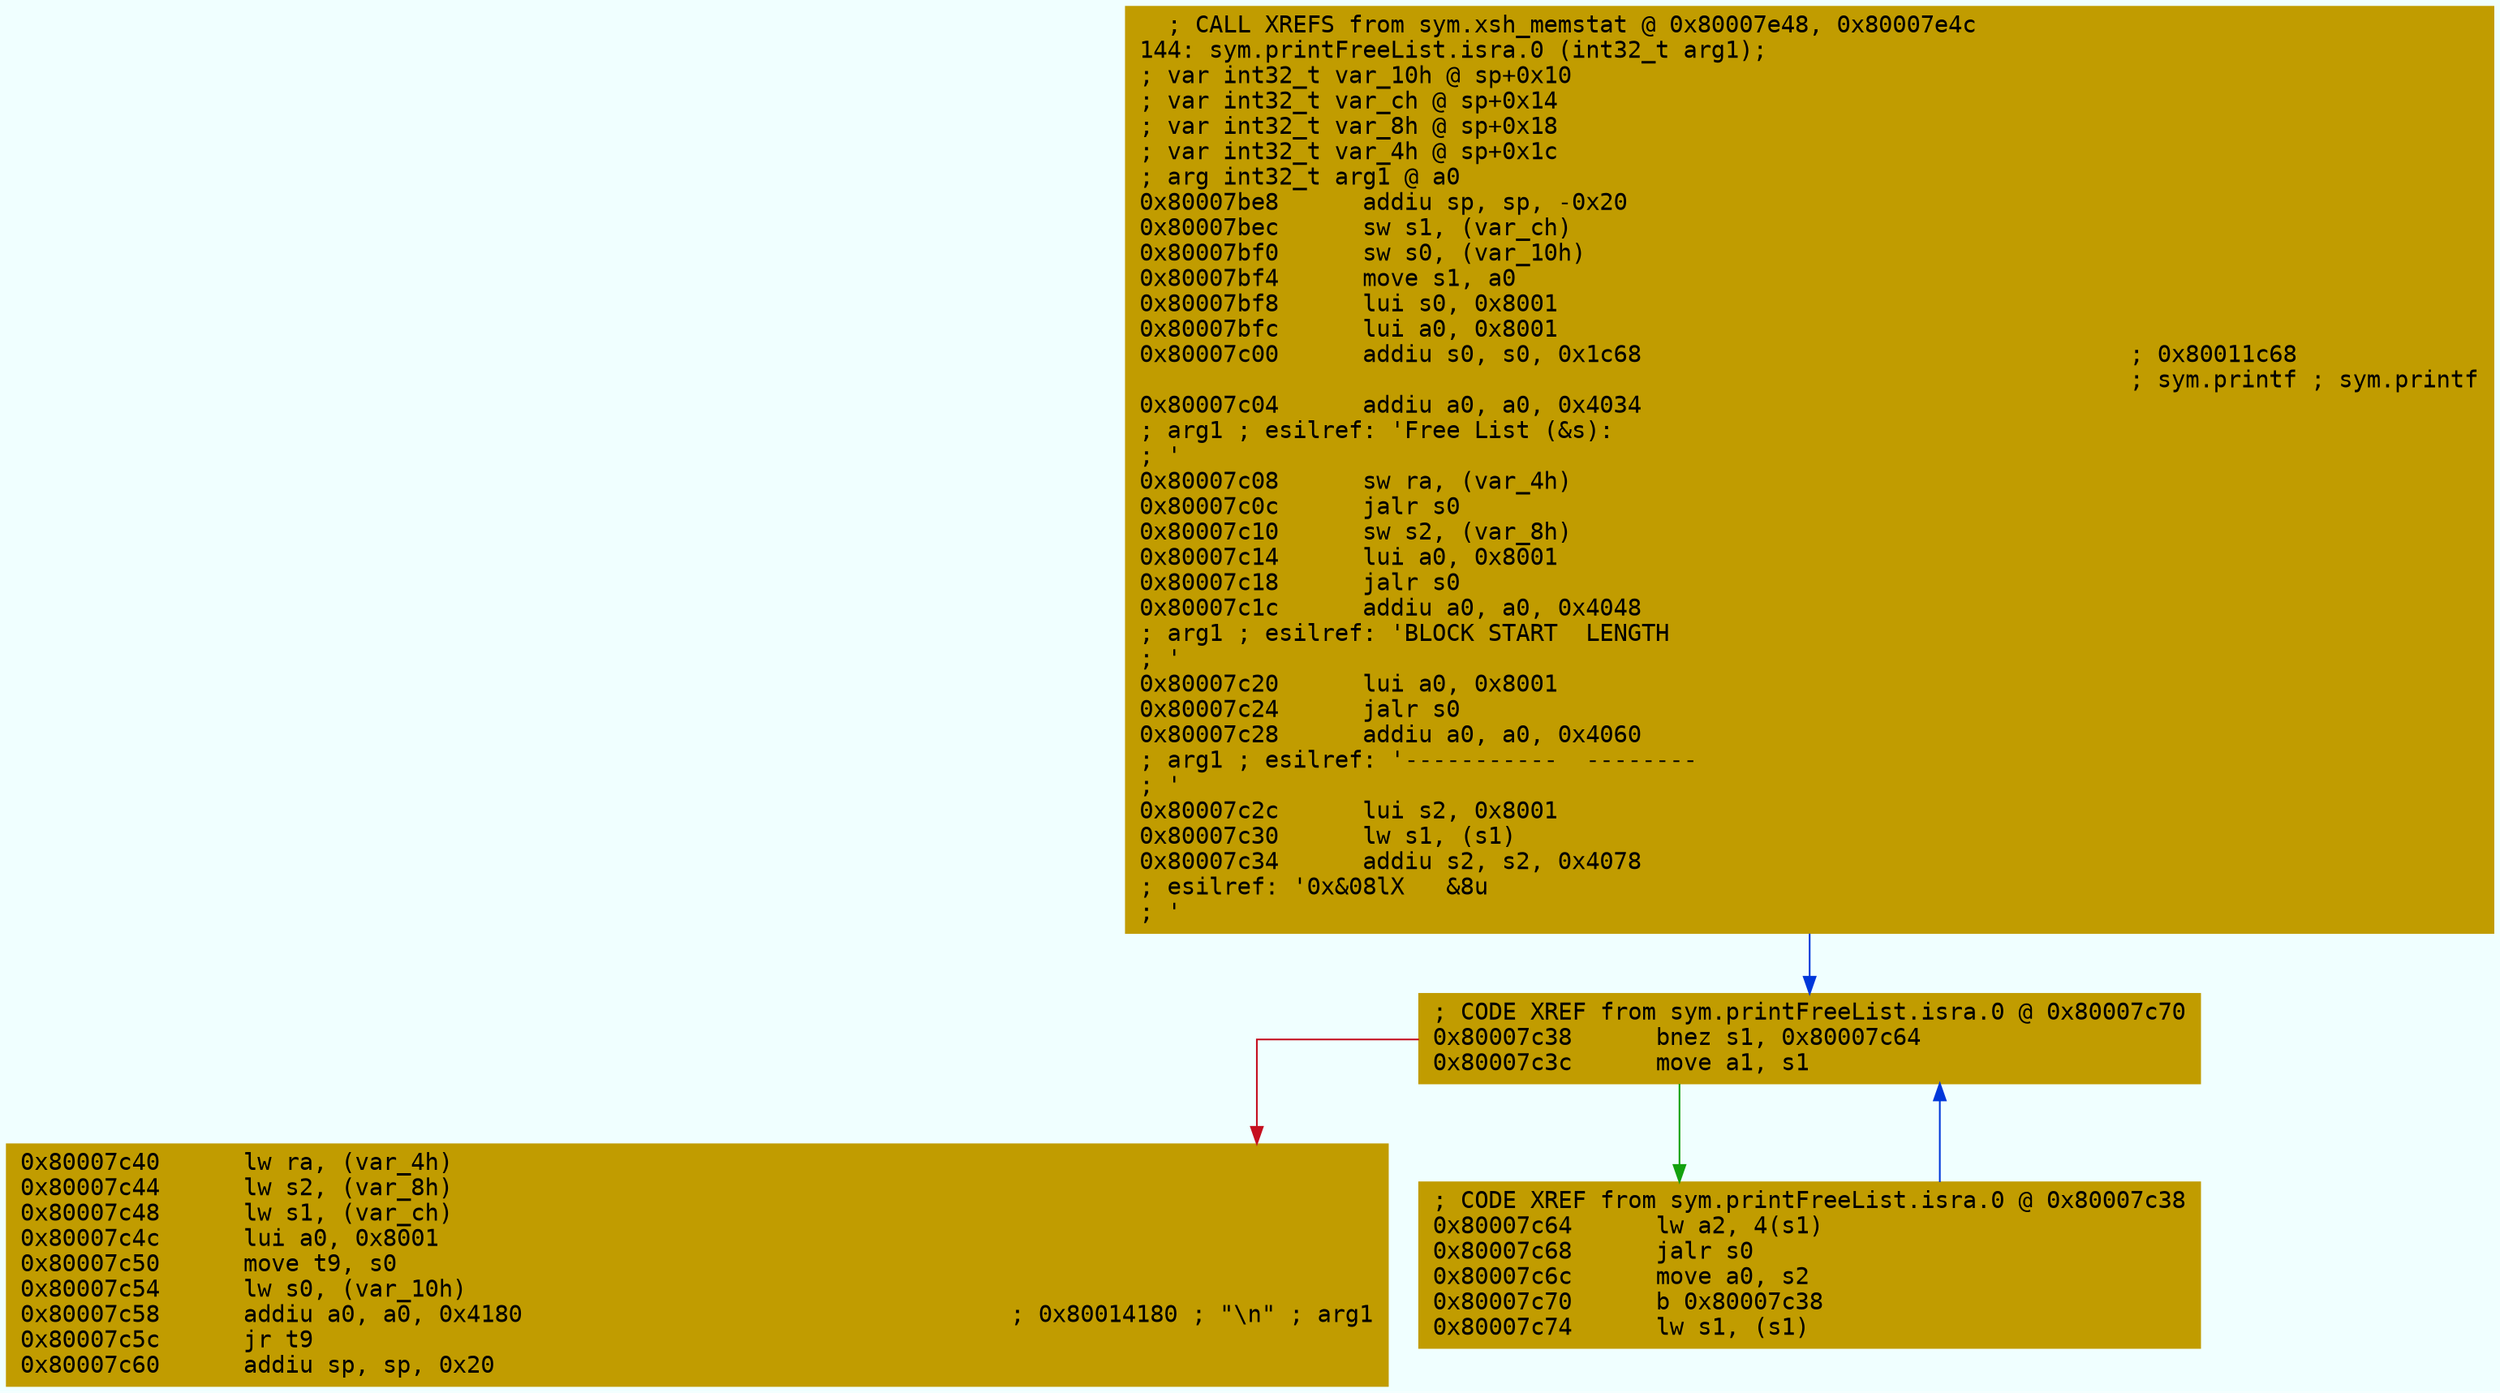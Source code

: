 digraph code {
	graph [bgcolor=azure fontsize=8 fontname="Courier" splines="ortho"];
	node [fillcolor=gray style=filled shape=box];
	edge [arrowhead="normal"];
	"0x80007be8" [URL="sym.printFreeList.isra.0/0x80007be8", fillcolor="#c19c00",color="#c19c00", fontname="Courier",label="  ; CALL XREFS from sym.xsh_memstat @ 0x80007e48, 0x80007e4c\l144: sym.printFreeList.isra.0 (int32_t arg1);\l; var int32_t var_10h @ sp+0x10\l; var int32_t var_ch @ sp+0x14\l; var int32_t var_8h @ sp+0x18\l; var int32_t var_4h @ sp+0x1c\l; arg int32_t arg1 @ a0\l0x80007be8      addiu sp, sp, -0x20\l0x80007bec      sw s1, (var_ch)\l0x80007bf0      sw s0, (var_10h)\l0x80007bf4      move s1, a0\l0x80007bf8      lui s0, 0x8001\l0x80007bfc      lui a0, 0x8001\l0x80007c00      addiu s0, s0, 0x1c68                                   ; 0x80011c68\l                                                                       ; sym.printf ; sym.printf\l0x80007c04      addiu a0, a0, 0x4034                                   \l; arg1 ; esilref: 'Free List (&s):\l; '\l0x80007c08      sw ra, (var_4h)\l0x80007c0c      jalr s0\l0x80007c10      sw s2, (var_8h)\l0x80007c14      lui a0, 0x8001\l0x80007c18      jalr s0\l0x80007c1c      addiu a0, a0, 0x4048                                   \l; arg1 ; esilref: 'BLOCK START  LENGTH  \l; '\l0x80007c20      lui a0, 0x8001\l0x80007c24      jalr s0\l0x80007c28      addiu a0, a0, 0x4060                                   \l; arg1 ; esilref: '-----------  --------\l; '\l0x80007c2c      lui s2, 0x8001\l0x80007c30      lw s1, (s1)\l0x80007c34      addiu s2, s2, 0x4078                                   \l; esilref: '0x&08lX   &8u\l; '\l"]
	"0x80007c38" [URL="sym.printFreeList.isra.0/0x80007c38", fillcolor="#c19c00",color="#c19c00", fontname="Courier",label="; CODE XREF from sym.printFreeList.isra.0 @ 0x80007c70\l0x80007c38      bnez s1, 0x80007c64\l0x80007c3c      move a1, s1\l"]
	"0x80007c40" [URL="sym.printFreeList.isra.0/0x80007c40", fillcolor="#c19c00",color="#c19c00", fontname="Courier",label="0x80007c40      lw ra, (var_4h)\l0x80007c44      lw s2, (var_8h)\l0x80007c48      lw s1, (var_ch)\l0x80007c4c      lui a0, 0x8001\l0x80007c50      move t9, s0\l0x80007c54      lw s0, (var_10h)\l0x80007c58      addiu a0, a0, 0x4180                                   ; 0x80014180 ; \"\\n\" ; arg1\l0x80007c5c      jr t9\l0x80007c60      addiu sp, sp, 0x20\l"]
	"0x80007c64" [URL="sym.printFreeList.isra.0/0x80007c64", fillcolor="#c19c00",color="#c19c00", fontname="Courier",label="; CODE XREF from sym.printFreeList.isra.0 @ 0x80007c38\l0x80007c64      lw a2, 4(s1)\l0x80007c68      jalr s0\l0x80007c6c      move a0, s2\l0x80007c70      b 0x80007c38\l0x80007c74      lw s1, (s1)\l"]
        "0x80007be8" -> "0x80007c38" [color="#0037da"];
        "0x80007c38" -> "0x80007c64" [color="#13a10e"];
        "0x80007c38" -> "0x80007c40" [color="#c50f1f"];
        "0x80007c64" -> "0x80007c38" [color="#0037da"];
}
